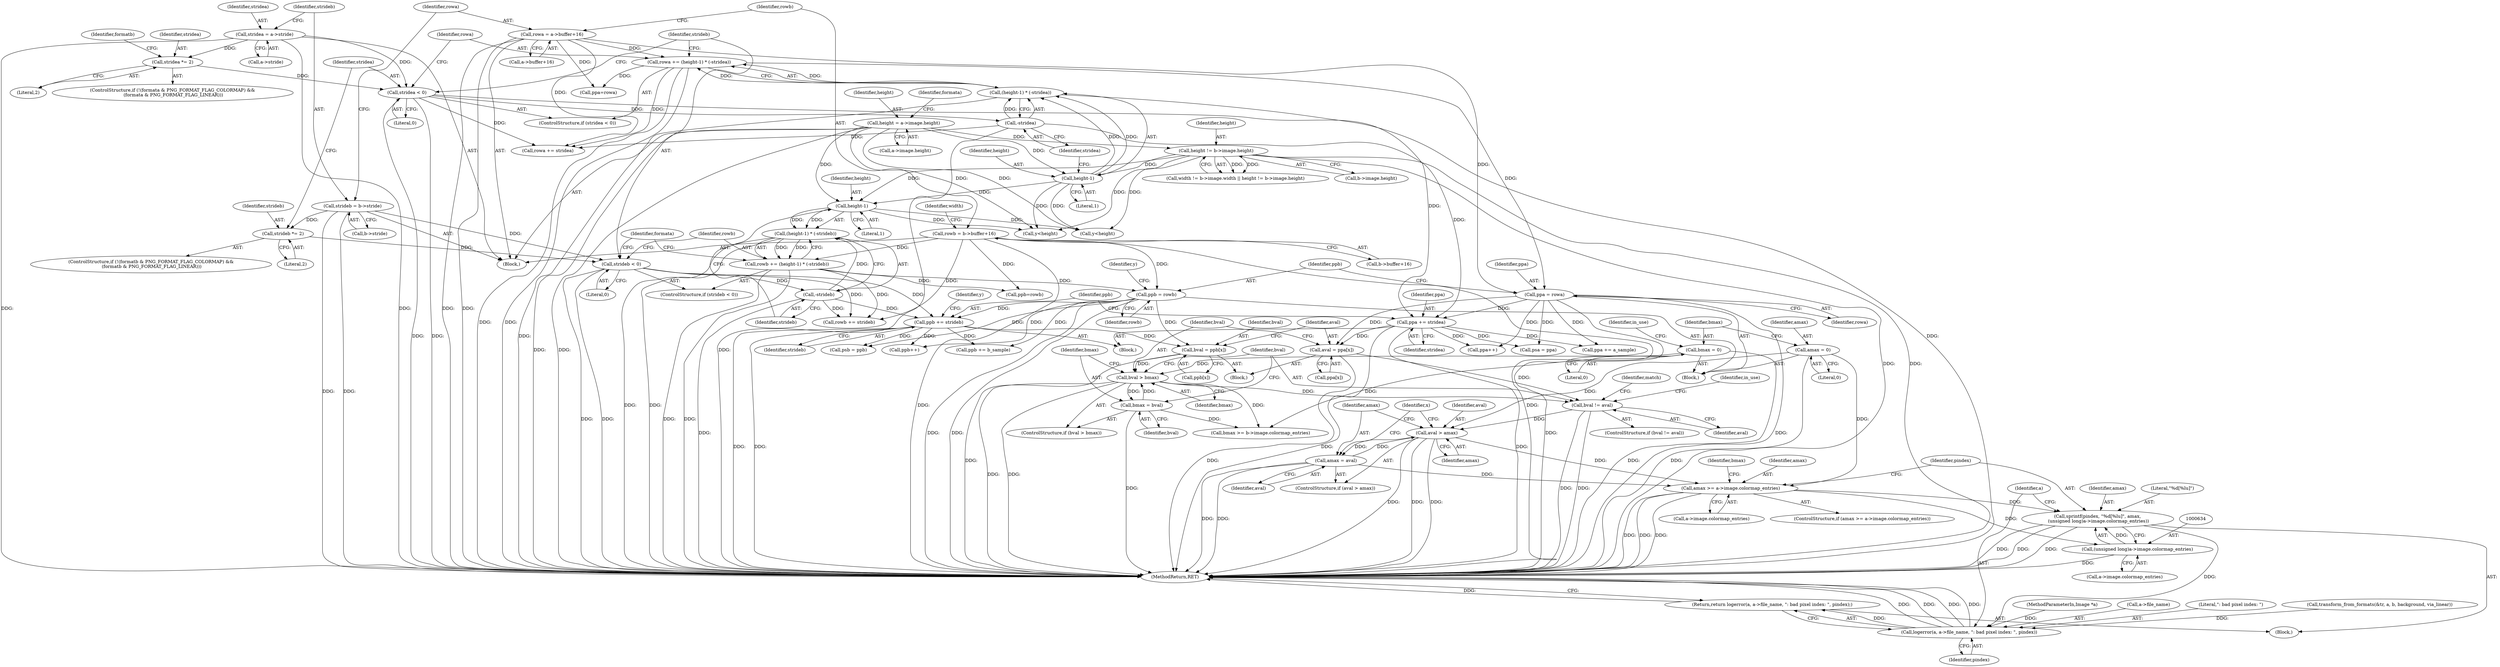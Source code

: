 digraph "0_Android_9d4853418ab2f754c2b63e091c29c5529b8b86ca_27@API" {
"1000629" [label="(Call,sprintf(pindex, \"%d[%lu]\", amax,\n (unsigned long)a->image.colormap_entries))"];
"1000620" [label="(Call,amax >= a->image.colormap_entries)"];
"1000314" [label="(Call,amax = 0)"];
"1000399" [label="(Call,aval > amax)"];
"1000387" [label="(Call,bval != aval)"];
"1000380" [label="(Call,bval > bmax)"];
"1000368" [label="(Call,bval = ppb[x])"];
"1000352" [label="(Call,ppb += strideb)"];
"1000291" [label="(Call,strideb < 0)"];
"1000152" [label="(Call,strideb = b->stride)"];
"1000275" [label="(Call,strideb *= 2)"];
"1000300" [label="(Call,-strideb)"];
"1000329" [label="(Call,ppb = rowb)"];
"1000166" [label="(Call,rowb = b->buffer+16)"];
"1000294" [label="(Call,rowb += (height-1) * (-strideb))"];
"1000296" [label="(Call,(height-1) * (-strideb))"];
"1000297" [label="(Call,height-1)"];
"1000285" [label="(Call,height-1)"];
"1000230" [label="(Call,height != b->image.height)"];
"1000182" [label="(Call,height = a->image.height)"];
"1000383" [label="(Call,bmax = bval)"];
"1000318" [label="(Call,bmax = 0)"];
"1000374" [label="(Call,aval = ppa[x])"];
"1000349" [label="(Call,ppa += stridea)"];
"1000279" [label="(Call,stridea < 0)"];
"1000263" [label="(Call,stridea *= 2)"];
"1000146" [label="(Call,stridea = a->stride)"];
"1000288" [label="(Call,-stridea)"];
"1000326" [label="(Call,ppa = rowa)"];
"1000158" [label="(Call,rowa = a->buffer+16)"];
"1000282" [label="(Call,rowa += (height-1) * (-stridea))"];
"1000284" [label="(Call,(height-1) * (-stridea))"];
"1000402" [label="(Call,amax = aval)"];
"1000633" [label="(Call,(unsigned long)a->image.colormap_entries)"];
"1000641" [label="(Call,logerror(a, a->file_name, \": bad pixel index: \", pindex))"];
"1000640" [label="(Return,return logerror(a, a->file_name, \": bad pixel index: \", pindex);)"];
"1000283" [label="(Identifier,rowa)"];
"1000400" [label="(Identifier,aval)"];
"1000629" [label="(Call,sprintf(pindex, \"%d[%lu]\", amax,\n (unsigned long)a->image.colormap_entries))"];
"1000388" [label="(Identifier,bval)"];
"1000385" [label="(Identifier,bval)"];
"1000275" [label="(Call,strideb *= 2)"];
"1000279" [label="(Call,stridea < 0)"];
"1000651" [label="(Identifier,bmax)"];
"1000277" [label="(Literal,2)"];
"1000888" [label="(Call,psb = ppb)"];
"1000264" [label="(Identifier,stridea)"];
"1000399" [label="(Call,aval > amax)"];
"1000642" [label="(Identifier,a)"];
"1000166" [label="(Call,rowb = b->buffer+16)"];
"1000386" [label="(ControlStructure,if (bval != aval))"];
"1000335" [label="(Identifier,y)"];
"1000630" [label="(Identifier,pindex)"];
"1000369" [label="(Identifier,bval)"];
"1000183" [label="(Identifier,height)"];
"1000375" [label="(Identifier,aval)"];
"1000301" [label="(Identifier,strideb)"];
"1000175" [label="(Identifier,width)"];
"1000298" [label="(Identifier,height)"];
"1000297" [label="(Call,height-1)"];
"1000308" [label="(Block,)"];
"1000404" [label="(Identifier,aval)"];
"1000322" [label="(Identifier,in_use)"];
"1000316" [label="(Literal,0)"];
"1000222" [label="(Call,width != b->image.width || height != b->image.height)"];
"1000270" [label="(Identifier,formatb)"];
"1000330" [label="(Identifier,ppb)"];
"1000299" [label="(Literal,1)"];
"1000265" [label="(Literal,2)"];
"1000366" [label="(Block,)"];
"1000329" [label="(Call,ppb = rowb)"];
"1000168" [label="(Call,b->buffer+16)"];
"1000859" [label="(Call,ppa++)"];
"1000286" [label="(Identifier,height)"];
"1000152" [label="(Call,strideb = b->stride)"];
"1000884" [label="(Call,ppb++)"];
"1000632" [label="(Identifier,amax)"];
"1000381" [label="(Identifier,bval)"];
"1000230" [label="(Call,height != b->image.height)"];
"1000159" [label="(Identifier,rowa)"];
"1000191" [label="(Identifier,formata)"];
"1000140" [label="(MethodParameterIn,Image *a)"];
"1000327" [label="(Identifier,ppa)"];
"1000341" [label="(Call,y<height)"];
"1000144" [label="(Block,)"];
"1000376" [label="(Call,ppa[x])"];
"1000382" [label="(Identifier,bmax)"];
"1000384" [label="(Identifier,bmax)"];
"1000387" [label="(Call,bval != aval)"];
"1000352" [label="(Call,ppb += strideb)"];
"1000284" [label="(Call,(height-1) * (-stridea))"];
"1000326" [label="(Call,ppa = rowa)"];
"1000282" [label="(Call,rowa += (height-1) * (-stridea))"];
"1000148" [label="(Call,a->stride)"];
"1000866" [label="(Call,ppa += a_sample)"];
"1000153" [label="(Identifier,strideb)"];
"1000635" [label="(Call,a->image.colormap_entries)"];
"1000300" [label="(Call,-strideb)"];
"1000287" [label="(Literal,1)"];
"1000350" [label="(Identifier,ppa)"];
"1000232" [label="(Call,b->image.height)"];
"1000154" [label="(Call,b->stride)"];
"1000643" [label="(Call,a->file_name)"];
"1000379" [label="(ControlStructure,if (bval > bmax))"];
"1000263" [label="(Call,stridea *= 2)"];
"1000254" [label="(ControlStructure,if (!(formata & PNG_FORMAT_FLAG_COLORMAP) &&\n (formata & PNG_FORMAT_FLAG_LINEAR)))"];
"1000285" [label="(Call,height-1)"];
"1000291" [label="(Call,strideb < 0)"];
"1000641" [label="(Call,logerror(a, a->file_name, \": bad pixel index: \", pindex))"];
"1000891" [label="(Call,ppb += b_sample)"];
"1000627" [label="(Block,)"];
"1000184" [label="(Call,a->image.height)"];
"1000383" [label="(Call,bmax = bval)"];
"1000342" [label="(Identifier,y)"];
"1000314" [label="(Call,amax = 0)"];
"1000380" [label="(Call,bval > bmax)"];
"1000292" [label="(Identifier,strideb)"];
"1000647" [label="(Identifier,pindex)"];
"1000315" [label="(Identifier,amax)"];
"1000266" [label="(ControlStructure,if (!(formatb & PNG_FORMAT_FLAG_COLORMAP) &&\n (formatb & PNG_FORMAT_FLAG_LINEAR)))"];
"1000814" [label="(Call,rowa += stridea)"];
"1000620" [label="(Call,amax >= a->image.colormap_entries)"];
"1000374" [label="(Call,aval = ppa[x])"];
"1000830" [label="(Call,ppa=rowa)"];
"1000318" [label="(Call,bmax = 0)"];
"1000146" [label="(Call,stridea = a->stride)"];
"1000290" [label="(ControlStructure,if (strideb < 0))"];
"1000619" [label="(ControlStructure,if (amax >= a->image.colormap_entries))"];
"1000650" [label="(Call,bmax >= b->image.colormap_entries)"];
"1000351" [label="(Identifier,stridea)"];
"1000817" [label="(Call,rowb += strideb)"];
"1000158" [label="(Call,rowa = a->buffer+16)"];
"1000349" [label="(Call,ppa += stridea)"];
"1000293" [label="(Literal,0)"];
"1000304" [label="(Identifier,formata)"];
"1001128" [label="(MethodReturn,RET)"];
"1000633" [label="(Call,(unsigned long)a->image.colormap_entries)"];
"1000365" [label="(Identifier,x)"];
"1000401" [label="(Identifier,amax)"];
"1000833" [label="(Call,ppb=rowb)"];
"1000147" [label="(Identifier,stridea)"];
"1000276" [label="(Identifier,strideb)"];
"1000391" [label="(Identifier,match)"];
"1000320" [label="(Literal,0)"];
"1000294" [label="(Call,rowb += (height-1) * (-strideb))"];
"1000288" [label="(Call,-stridea)"];
"1000646" [label="(Literal,\": bad pixel index: \")"];
"1000289" [label="(Identifier,stridea)"];
"1000280" [label="(Identifier,stridea)"];
"1000348" [label="(Block,)"];
"1000389" [label="(Identifier,aval)"];
"1000863" [label="(Call,psa = ppa)"];
"1000368" [label="(Call,bval = ppb[x])"];
"1000295" [label="(Identifier,rowb)"];
"1000296" [label="(Call,(height-1) * (-strideb))"];
"1000807" [label="(Call,y<height)"];
"1000247" [label="(Call,transform_from_formats(&tr, a, b, background, via_linear))"];
"1000354" [label="(Identifier,strideb)"];
"1000182" [label="(Call,height = a->image.height)"];
"1000640" [label="(Return,return logerror(a, a->file_name, \": bad pixel index: \", pindex);)"];
"1000622" [label="(Call,a->image.colormap_entries)"];
"1000395" [label="(Identifier,in_use)"];
"1000281" [label="(Literal,0)"];
"1000402" [label="(Call,amax = aval)"];
"1000328" [label="(Identifier,rowa)"];
"1000621" [label="(Identifier,amax)"];
"1000370" [label="(Call,ppb[x])"];
"1000231" [label="(Identifier,height)"];
"1000319" [label="(Identifier,bmax)"];
"1000331" [label="(Identifier,rowb)"];
"1000631" [label="(Literal,\"%d[%lu]\")"];
"1000398" [label="(ControlStructure,if (aval > amax))"];
"1000278" [label="(ControlStructure,if (stridea < 0))"];
"1000353" [label="(Identifier,ppb)"];
"1000160" [label="(Call,a->buffer+16)"];
"1000167" [label="(Identifier,rowb)"];
"1000403" [label="(Identifier,amax)"];
"1000629" -> "1000627"  [label="AST: "];
"1000629" -> "1000633"  [label="CFG: "];
"1000630" -> "1000629"  [label="AST: "];
"1000631" -> "1000629"  [label="AST: "];
"1000632" -> "1000629"  [label="AST: "];
"1000633" -> "1000629"  [label="AST: "];
"1000642" -> "1000629"  [label="CFG: "];
"1000629" -> "1001128"  [label="DDG: "];
"1000629" -> "1001128"  [label="DDG: "];
"1000629" -> "1001128"  [label="DDG: "];
"1000620" -> "1000629"  [label="DDG: "];
"1000633" -> "1000629"  [label="DDG: "];
"1000629" -> "1000641"  [label="DDG: "];
"1000620" -> "1000619"  [label="AST: "];
"1000620" -> "1000622"  [label="CFG: "];
"1000621" -> "1000620"  [label="AST: "];
"1000622" -> "1000620"  [label="AST: "];
"1000630" -> "1000620"  [label="CFG: "];
"1000651" -> "1000620"  [label="CFG: "];
"1000620" -> "1001128"  [label="DDG: "];
"1000620" -> "1001128"  [label="DDG: "];
"1000620" -> "1001128"  [label="DDG: "];
"1000314" -> "1000620"  [label="DDG: "];
"1000399" -> "1000620"  [label="DDG: "];
"1000402" -> "1000620"  [label="DDG: "];
"1000620" -> "1000633"  [label="DDG: "];
"1000314" -> "1000308"  [label="AST: "];
"1000314" -> "1000316"  [label="CFG: "];
"1000315" -> "1000314"  [label="AST: "];
"1000316" -> "1000314"  [label="AST: "];
"1000319" -> "1000314"  [label="CFG: "];
"1000314" -> "1001128"  [label="DDG: "];
"1000314" -> "1000399"  [label="DDG: "];
"1000399" -> "1000398"  [label="AST: "];
"1000399" -> "1000401"  [label="CFG: "];
"1000400" -> "1000399"  [label="AST: "];
"1000401" -> "1000399"  [label="AST: "];
"1000403" -> "1000399"  [label="CFG: "];
"1000365" -> "1000399"  [label="CFG: "];
"1000399" -> "1001128"  [label="DDG: "];
"1000399" -> "1001128"  [label="DDG: "];
"1000399" -> "1001128"  [label="DDG: "];
"1000387" -> "1000399"  [label="DDG: "];
"1000402" -> "1000399"  [label="DDG: "];
"1000399" -> "1000402"  [label="DDG: "];
"1000387" -> "1000386"  [label="AST: "];
"1000387" -> "1000389"  [label="CFG: "];
"1000388" -> "1000387"  [label="AST: "];
"1000389" -> "1000387"  [label="AST: "];
"1000391" -> "1000387"  [label="CFG: "];
"1000395" -> "1000387"  [label="CFG: "];
"1000387" -> "1001128"  [label="DDG: "];
"1000387" -> "1001128"  [label="DDG: "];
"1000380" -> "1000387"  [label="DDG: "];
"1000374" -> "1000387"  [label="DDG: "];
"1000380" -> "1000379"  [label="AST: "];
"1000380" -> "1000382"  [label="CFG: "];
"1000381" -> "1000380"  [label="AST: "];
"1000382" -> "1000380"  [label="AST: "];
"1000384" -> "1000380"  [label="CFG: "];
"1000388" -> "1000380"  [label="CFG: "];
"1000380" -> "1001128"  [label="DDG: "];
"1000380" -> "1001128"  [label="DDG: "];
"1000368" -> "1000380"  [label="DDG: "];
"1000383" -> "1000380"  [label="DDG: "];
"1000318" -> "1000380"  [label="DDG: "];
"1000380" -> "1000383"  [label="DDG: "];
"1000380" -> "1000650"  [label="DDG: "];
"1000368" -> "1000366"  [label="AST: "];
"1000368" -> "1000370"  [label="CFG: "];
"1000369" -> "1000368"  [label="AST: "];
"1000370" -> "1000368"  [label="AST: "];
"1000375" -> "1000368"  [label="CFG: "];
"1000368" -> "1001128"  [label="DDG: "];
"1000352" -> "1000368"  [label="DDG: "];
"1000329" -> "1000368"  [label="DDG: "];
"1000352" -> "1000348"  [label="AST: "];
"1000352" -> "1000354"  [label="CFG: "];
"1000353" -> "1000352"  [label="AST: "];
"1000354" -> "1000352"  [label="AST: "];
"1000342" -> "1000352"  [label="CFG: "];
"1000352" -> "1001128"  [label="DDG: "];
"1000352" -> "1001128"  [label="DDG: "];
"1000291" -> "1000352"  [label="DDG: "];
"1000300" -> "1000352"  [label="DDG: "];
"1000329" -> "1000352"  [label="DDG: "];
"1000352" -> "1000884"  [label="DDG: "];
"1000352" -> "1000888"  [label="DDG: "];
"1000352" -> "1000891"  [label="DDG: "];
"1000291" -> "1000290"  [label="AST: "];
"1000291" -> "1000293"  [label="CFG: "];
"1000292" -> "1000291"  [label="AST: "];
"1000293" -> "1000291"  [label="AST: "];
"1000295" -> "1000291"  [label="CFG: "];
"1000304" -> "1000291"  [label="CFG: "];
"1000291" -> "1001128"  [label="DDG: "];
"1000291" -> "1001128"  [label="DDG: "];
"1000152" -> "1000291"  [label="DDG: "];
"1000275" -> "1000291"  [label="DDG: "];
"1000291" -> "1000300"  [label="DDG: "];
"1000291" -> "1000817"  [label="DDG: "];
"1000152" -> "1000144"  [label="AST: "];
"1000152" -> "1000154"  [label="CFG: "];
"1000153" -> "1000152"  [label="AST: "];
"1000154" -> "1000152"  [label="AST: "];
"1000159" -> "1000152"  [label="CFG: "];
"1000152" -> "1001128"  [label="DDG: "];
"1000152" -> "1001128"  [label="DDG: "];
"1000152" -> "1000275"  [label="DDG: "];
"1000275" -> "1000266"  [label="AST: "];
"1000275" -> "1000277"  [label="CFG: "];
"1000276" -> "1000275"  [label="AST: "];
"1000277" -> "1000275"  [label="AST: "];
"1000280" -> "1000275"  [label="CFG: "];
"1000300" -> "1000296"  [label="AST: "];
"1000300" -> "1000301"  [label="CFG: "];
"1000301" -> "1000300"  [label="AST: "];
"1000296" -> "1000300"  [label="CFG: "];
"1000300" -> "1001128"  [label="DDG: "];
"1000300" -> "1000296"  [label="DDG: "];
"1000300" -> "1000817"  [label="DDG: "];
"1000329" -> "1000308"  [label="AST: "];
"1000329" -> "1000331"  [label="CFG: "];
"1000330" -> "1000329"  [label="AST: "];
"1000331" -> "1000329"  [label="AST: "];
"1000335" -> "1000329"  [label="CFG: "];
"1000329" -> "1001128"  [label="DDG: "];
"1000329" -> "1001128"  [label="DDG: "];
"1000166" -> "1000329"  [label="DDG: "];
"1000294" -> "1000329"  [label="DDG: "];
"1000329" -> "1000884"  [label="DDG: "];
"1000329" -> "1000888"  [label="DDG: "];
"1000329" -> "1000891"  [label="DDG: "];
"1000166" -> "1000144"  [label="AST: "];
"1000166" -> "1000168"  [label="CFG: "];
"1000167" -> "1000166"  [label="AST: "];
"1000168" -> "1000166"  [label="AST: "];
"1000175" -> "1000166"  [label="CFG: "];
"1000166" -> "1001128"  [label="DDG: "];
"1000166" -> "1001128"  [label="DDG: "];
"1000166" -> "1000294"  [label="DDG: "];
"1000166" -> "1000817"  [label="DDG: "];
"1000166" -> "1000833"  [label="DDG: "];
"1000294" -> "1000290"  [label="AST: "];
"1000294" -> "1000296"  [label="CFG: "];
"1000295" -> "1000294"  [label="AST: "];
"1000296" -> "1000294"  [label="AST: "];
"1000304" -> "1000294"  [label="CFG: "];
"1000294" -> "1001128"  [label="DDG: "];
"1000294" -> "1001128"  [label="DDG: "];
"1000296" -> "1000294"  [label="DDG: "];
"1000296" -> "1000294"  [label="DDG: "];
"1000294" -> "1000817"  [label="DDG: "];
"1000294" -> "1000833"  [label="DDG: "];
"1000297" -> "1000296"  [label="AST: "];
"1000296" -> "1001128"  [label="DDG: "];
"1000296" -> "1001128"  [label="DDG: "];
"1000297" -> "1000296"  [label="DDG: "];
"1000297" -> "1000296"  [label="DDG: "];
"1000297" -> "1000299"  [label="CFG: "];
"1000298" -> "1000297"  [label="AST: "];
"1000299" -> "1000297"  [label="AST: "];
"1000301" -> "1000297"  [label="CFG: "];
"1000285" -> "1000297"  [label="DDG: "];
"1000230" -> "1000297"  [label="DDG: "];
"1000182" -> "1000297"  [label="DDG: "];
"1000297" -> "1000341"  [label="DDG: "];
"1000297" -> "1000807"  [label="DDG: "];
"1000285" -> "1000284"  [label="AST: "];
"1000285" -> "1000287"  [label="CFG: "];
"1000286" -> "1000285"  [label="AST: "];
"1000287" -> "1000285"  [label="AST: "];
"1000289" -> "1000285"  [label="CFG: "];
"1000285" -> "1000284"  [label="DDG: "];
"1000285" -> "1000284"  [label="DDG: "];
"1000230" -> "1000285"  [label="DDG: "];
"1000182" -> "1000285"  [label="DDG: "];
"1000285" -> "1000341"  [label="DDG: "];
"1000285" -> "1000807"  [label="DDG: "];
"1000230" -> "1000222"  [label="AST: "];
"1000230" -> "1000232"  [label="CFG: "];
"1000231" -> "1000230"  [label="AST: "];
"1000232" -> "1000230"  [label="AST: "];
"1000222" -> "1000230"  [label="CFG: "];
"1000230" -> "1001128"  [label="DDG: "];
"1000230" -> "1001128"  [label="DDG: "];
"1000230" -> "1000222"  [label="DDG: "];
"1000230" -> "1000222"  [label="DDG: "];
"1000182" -> "1000230"  [label="DDG: "];
"1000230" -> "1000341"  [label="DDG: "];
"1000230" -> "1000807"  [label="DDG: "];
"1000182" -> "1000144"  [label="AST: "];
"1000182" -> "1000184"  [label="CFG: "];
"1000183" -> "1000182"  [label="AST: "];
"1000184" -> "1000182"  [label="AST: "];
"1000191" -> "1000182"  [label="CFG: "];
"1000182" -> "1001128"  [label="DDG: "];
"1000182" -> "1001128"  [label="DDG: "];
"1000182" -> "1000341"  [label="DDG: "];
"1000182" -> "1000807"  [label="DDG: "];
"1000383" -> "1000379"  [label="AST: "];
"1000383" -> "1000385"  [label="CFG: "];
"1000384" -> "1000383"  [label="AST: "];
"1000385" -> "1000383"  [label="AST: "];
"1000388" -> "1000383"  [label="CFG: "];
"1000383" -> "1001128"  [label="DDG: "];
"1000383" -> "1000650"  [label="DDG: "];
"1000318" -> "1000308"  [label="AST: "];
"1000318" -> "1000320"  [label="CFG: "];
"1000319" -> "1000318"  [label="AST: "];
"1000320" -> "1000318"  [label="AST: "];
"1000322" -> "1000318"  [label="CFG: "];
"1000318" -> "1001128"  [label="DDG: "];
"1000318" -> "1000650"  [label="DDG: "];
"1000374" -> "1000366"  [label="AST: "];
"1000374" -> "1000376"  [label="CFG: "];
"1000375" -> "1000374"  [label="AST: "];
"1000376" -> "1000374"  [label="AST: "];
"1000381" -> "1000374"  [label="CFG: "];
"1000374" -> "1001128"  [label="DDG: "];
"1000349" -> "1000374"  [label="DDG: "];
"1000326" -> "1000374"  [label="DDG: "];
"1000349" -> "1000348"  [label="AST: "];
"1000349" -> "1000351"  [label="CFG: "];
"1000350" -> "1000349"  [label="AST: "];
"1000351" -> "1000349"  [label="AST: "];
"1000353" -> "1000349"  [label="CFG: "];
"1000349" -> "1001128"  [label="DDG: "];
"1000349" -> "1001128"  [label="DDG: "];
"1000279" -> "1000349"  [label="DDG: "];
"1000288" -> "1000349"  [label="DDG: "];
"1000326" -> "1000349"  [label="DDG: "];
"1000349" -> "1000859"  [label="DDG: "];
"1000349" -> "1000863"  [label="DDG: "];
"1000349" -> "1000866"  [label="DDG: "];
"1000279" -> "1000278"  [label="AST: "];
"1000279" -> "1000281"  [label="CFG: "];
"1000280" -> "1000279"  [label="AST: "];
"1000281" -> "1000279"  [label="AST: "];
"1000283" -> "1000279"  [label="CFG: "];
"1000292" -> "1000279"  [label="CFG: "];
"1000279" -> "1001128"  [label="DDG: "];
"1000279" -> "1001128"  [label="DDG: "];
"1000263" -> "1000279"  [label="DDG: "];
"1000146" -> "1000279"  [label="DDG: "];
"1000279" -> "1000288"  [label="DDG: "];
"1000279" -> "1000814"  [label="DDG: "];
"1000263" -> "1000254"  [label="AST: "];
"1000263" -> "1000265"  [label="CFG: "];
"1000264" -> "1000263"  [label="AST: "];
"1000265" -> "1000263"  [label="AST: "];
"1000270" -> "1000263"  [label="CFG: "];
"1000146" -> "1000263"  [label="DDG: "];
"1000146" -> "1000144"  [label="AST: "];
"1000146" -> "1000148"  [label="CFG: "];
"1000147" -> "1000146"  [label="AST: "];
"1000148" -> "1000146"  [label="AST: "];
"1000153" -> "1000146"  [label="CFG: "];
"1000146" -> "1001128"  [label="DDG: "];
"1000146" -> "1001128"  [label="DDG: "];
"1000288" -> "1000284"  [label="AST: "];
"1000288" -> "1000289"  [label="CFG: "];
"1000289" -> "1000288"  [label="AST: "];
"1000284" -> "1000288"  [label="CFG: "];
"1000288" -> "1001128"  [label="DDG: "];
"1000288" -> "1000284"  [label="DDG: "];
"1000288" -> "1000814"  [label="DDG: "];
"1000326" -> "1000308"  [label="AST: "];
"1000326" -> "1000328"  [label="CFG: "];
"1000327" -> "1000326"  [label="AST: "];
"1000328" -> "1000326"  [label="AST: "];
"1000330" -> "1000326"  [label="CFG: "];
"1000326" -> "1001128"  [label="DDG: "];
"1000326" -> "1001128"  [label="DDG: "];
"1000158" -> "1000326"  [label="DDG: "];
"1000282" -> "1000326"  [label="DDG: "];
"1000326" -> "1000859"  [label="DDG: "];
"1000326" -> "1000863"  [label="DDG: "];
"1000326" -> "1000866"  [label="DDG: "];
"1000158" -> "1000144"  [label="AST: "];
"1000158" -> "1000160"  [label="CFG: "];
"1000159" -> "1000158"  [label="AST: "];
"1000160" -> "1000158"  [label="AST: "];
"1000167" -> "1000158"  [label="CFG: "];
"1000158" -> "1001128"  [label="DDG: "];
"1000158" -> "1001128"  [label="DDG: "];
"1000158" -> "1000282"  [label="DDG: "];
"1000158" -> "1000814"  [label="DDG: "];
"1000158" -> "1000830"  [label="DDG: "];
"1000282" -> "1000278"  [label="AST: "];
"1000282" -> "1000284"  [label="CFG: "];
"1000283" -> "1000282"  [label="AST: "];
"1000284" -> "1000282"  [label="AST: "];
"1000292" -> "1000282"  [label="CFG: "];
"1000282" -> "1001128"  [label="DDG: "];
"1000282" -> "1001128"  [label="DDG: "];
"1000284" -> "1000282"  [label="DDG: "];
"1000284" -> "1000282"  [label="DDG: "];
"1000282" -> "1000814"  [label="DDG: "];
"1000282" -> "1000830"  [label="DDG: "];
"1000284" -> "1001128"  [label="DDG: "];
"1000284" -> "1001128"  [label="DDG: "];
"1000402" -> "1000398"  [label="AST: "];
"1000402" -> "1000404"  [label="CFG: "];
"1000403" -> "1000402"  [label="AST: "];
"1000404" -> "1000402"  [label="AST: "];
"1000365" -> "1000402"  [label="CFG: "];
"1000402" -> "1001128"  [label="DDG: "];
"1000402" -> "1001128"  [label="DDG: "];
"1000633" -> "1000635"  [label="CFG: "];
"1000634" -> "1000633"  [label="AST: "];
"1000635" -> "1000633"  [label="AST: "];
"1000633" -> "1001128"  [label="DDG: "];
"1000641" -> "1000640"  [label="AST: "];
"1000641" -> "1000647"  [label="CFG: "];
"1000642" -> "1000641"  [label="AST: "];
"1000643" -> "1000641"  [label="AST: "];
"1000646" -> "1000641"  [label="AST: "];
"1000647" -> "1000641"  [label="AST: "];
"1000640" -> "1000641"  [label="CFG: "];
"1000641" -> "1001128"  [label="DDG: "];
"1000641" -> "1001128"  [label="DDG: "];
"1000641" -> "1001128"  [label="DDG: "];
"1000641" -> "1001128"  [label="DDG: "];
"1000641" -> "1000640"  [label="DDG: "];
"1000247" -> "1000641"  [label="DDG: "];
"1000140" -> "1000641"  [label="DDG: "];
"1000640" -> "1000627"  [label="AST: "];
"1001128" -> "1000640"  [label="CFG: "];
"1000640" -> "1001128"  [label="DDG: "];
}
